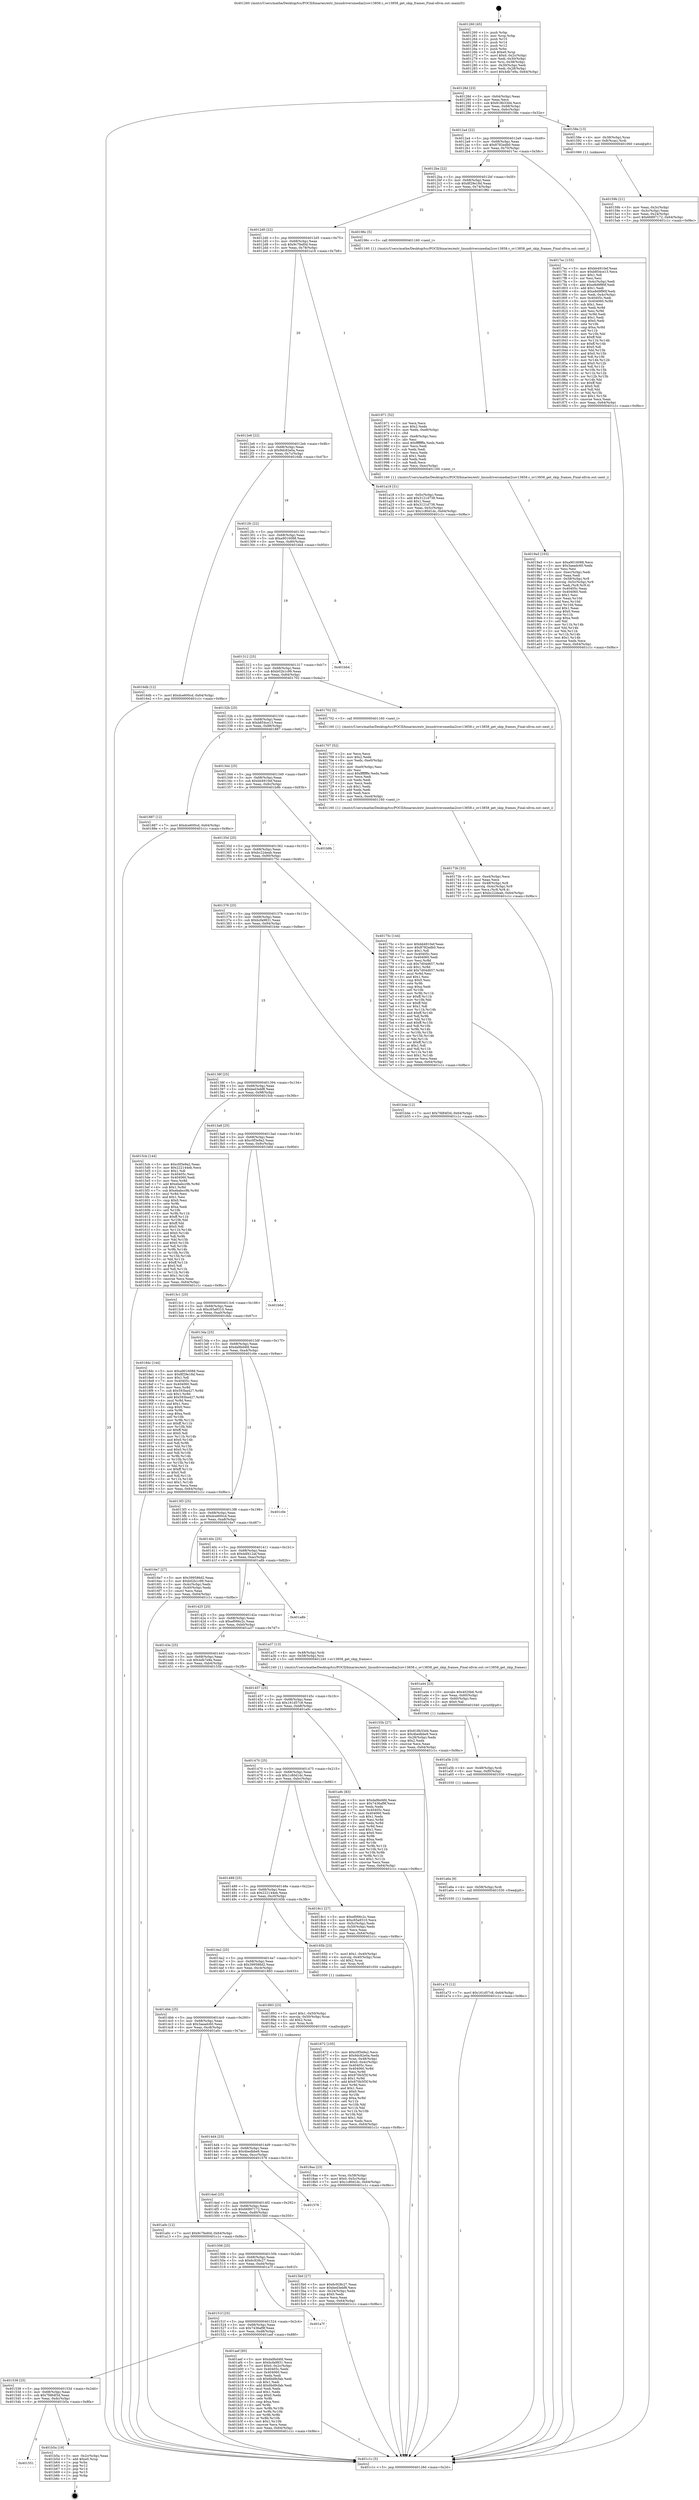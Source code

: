 digraph "0x401260" {
  label = "0x401260 (/mnt/c/Users/mathe/Desktop/tcc/POCII/binaries/extr_linuxdriversmediai2cov13858.c_ov13858_get_skip_frames_Final-ollvm.out::main(0))"
  labelloc = "t"
  node[shape=record]

  Entry [label="",width=0.3,height=0.3,shape=circle,fillcolor=black,style=filled]
  "0x40128d" [label="{
     0x40128d [23]\l
     | [instrs]\l
     &nbsp;&nbsp;0x40128d \<+3\>: mov -0x64(%rbp),%eax\l
     &nbsp;&nbsp;0x401290 \<+2\>: mov %eax,%ecx\l
     &nbsp;&nbsp;0x401292 \<+6\>: sub $0x818b33d4,%ecx\l
     &nbsp;&nbsp;0x401298 \<+3\>: mov %eax,-0x68(%rbp)\l
     &nbsp;&nbsp;0x40129b \<+3\>: mov %ecx,-0x6c(%rbp)\l
     &nbsp;&nbsp;0x40129e \<+6\>: je 000000000040158e \<main+0x32e\>\l
  }"]
  "0x40158e" [label="{
     0x40158e [13]\l
     | [instrs]\l
     &nbsp;&nbsp;0x40158e \<+4\>: mov -0x38(%rbp),%rax\l
     &nbsp;&nbsp;0x401592 \<+4\>: mov 0x8(%rax),%rdi\l
     &nbsp;&nbsp;0x401596 \<+5\>: call 0000000000401060 \<atoi@plt\>\l
     | [calls]\l
     &nbsp;&nbsp;0x401060 \{1\} (unknown)\l
  }"]
  "0x4012a4" [label="{
     0x4012a4 [22]\l
     | [instrs]\l
     &nbsp;&nbsp;0x4012a4 \<+5\>: jmp 00000000004012a9 \<main+0x49\>\l
     &nbsp;&nbsp;0x4012a9 \<+3\>: mov -0x68(%rbp),%eax\l
     &nbsp;&nbsp;0x4012ac \<+5\>: sub $0x8782edb0,%eax\l
     &nbsp;&nbsp;0x4012b1 \<+3\>: mov %eax,-0x70(%rbp)\l
     &nbsp;&nbsp;0x4012b4 \<+6\>: je 00000000004017ec \<main+0x58c\>\l
  }"]
  Exit [label="",width=0.3,height=0.3,shape=circle,fillcolor=black,style=filled,peripheries=2]
  "0x4017ec" [label="{
     0x4017ec [155]\l
     | [instrs]\l
     &nbsp;&nbsp;0x4017ec \<+5\>: mov $0xbb4910ef,%eax\l
     &nbsp;&nbsp;0x4017f1 \<+5\>: mov $0xb854ce13,%ecx\l
     &nbsp;&nbsp;0x4017f6 \<+2\>: mov $0x1,%dl\l
     &nbsp;&nbsp;0x4017f8 \<+2\>: xor %esi,%esi\l
     &nbsp;&nbsp;0x4017fa \<+3\>: mov -0x4c(%rbp),%edi\l
     &nbsp;&nbsp;0x4017fd \<+6\>: add $0xe8d9f90f,%edi\l
     &nbsp;&nbsp;0x401803 \<+3\>: add $0x1,%edi\l
     &nbsp;&nbsp;0x401806 \<+6\>: sub $0xe8d9f90f,%edi\l
     &nbsp;&nbsp;0x40180c \<+3\>: mov %edi,-0x4c(%rbp)\l
     &nbsp;&nbsp;0x40180f \<+7\>: mov 0x40405c,%edi\l
     &nbsp;&nbsp;0x401816 \<+8\>: mov 0x404060,%r8d\l
     &nbsp;&nbsp;0x40181e \<+3\>: sub $0x1,%esi\l
     &nbsp;&nbsp;0x401821 \<+3\>: mov %edi,%r9d\l
     &nbsp;&nbsp;0x401824 \<+3\>: add %esi,%r9d\l
     &nbsp;&nbsp;0x401827 \<+4\>: imul %r9d,%edi\l
     &nbsp;&nbsp;0x40182b \<+3\>: and $0x1,%edi\l
     &nbsp;&nbsp;0x40182e \<+3\>: cmp $0x0,%edi\l
     &nbsp;&nbsp;0x401831 \<+4\>: sete %r10b\l
     &nbsp;&nbsp;0x401835 \<+4\>: cmp $0xa,%r8d\l
     &nbsp;&nbsp;0x401839 \<+4\>: setl %r11b\l
     &nbsp;&nbsp;0x40183d \<+3\>: mov %r10b,%bl\l
     &nbsp;&nbsp;0x401840 \<+3\>: xor $0xff,%bl\l
     &nbsp;&nbsp;0x401843 \<+3\>: mov %r11b,%r14b\l
     &nbsp;&nbsp;0x401846 \<+4\>: xor $0xff,%r14b\l
     &nbsp;&nbsp;0x40184a \<+3\>: xor $0x0,%dl\l
     &nbsp;&nbsp;0x40184d \<+3\>: mov %bl,%r15b\l
     &nbsp;&nbsp;0x401850 \<+4\>: and $0x0,%r15b\l
     &nbsp;&nbsp;0x401854 \<+3\>: and %dl,%r10b\l
     &nbsp;&nbsp;0x401857 \<+3\>: mov %r14b,%r12b\l
     &nbsp;&nbsp;0x40185a \<+4\>: and $0x0,%r12b\l
     &nbsp;&nbsp;0x40185e \<+3\>: and %dl,%r11b\l
     &nbsp;&nbsp;0x401861 \<+3\>: or %r10b,%r15b\l
     &nbsp;&nbsp;0x401864 \<+3\>: or %r11b,%r12b\l
     &nbsp;&nbsp;0x401867 \<+3\>: xor %r12b,%r15b\l
     &nbsp;&nbsp;0x40186a \<+3\>: or %r14b,%bl\l
     &nbsp;&nbsp;0x40186d \<+3\>: xor $0xff,%bl\l
     &nbsp;&nbsp;0x401870 \<+3\>: or $0x0,%dl\l
     &nbsp;&nbsp;0x401873 \<+2\>: and %dl,%bl\l
     &nbsp;&nbsp;0x401875 \<+3\>: or %bl,%r15b\l
     &nbsp;&nbsp;0x401878 \<+4\>: test $0x1,%r15b\l
     &nbsp;&nbsp;0x40187c \<+3\>: cmovne %ecx,%eax\l
     &nbsp;&nbsp;0x40187f \<+3\>: mov %eax,-0x64(%rbp)\l
     &nbsp;&nbsp;0x401882 \<+5\>: jmp 0000000000401c1c \<main+0x9bc\>\l
  }"]
  "0x4012ba" [label="{
     0x4012ba [22]\l
     | [instrs]\l
     &nbsp;&nbsp;0x4012ba \<+5\>: jmp 00000000004012bf \<main+0x5f\>\l
     &nbsp;&nbsp;0x4012bf \<+3\>: mov -0x68(%rbp),%eax\l
     &nbsp;&nbsp;0x4012c2 \<+5\>: sub $0x8f29e18d,%eax\l
     &nbsp;&nbsp;0x4012c7 \<+3\>: mov %eax,-0x74(%rbp)\l
     &nbsp;&nbsp;0x4012ca \<+6\>: je 000000000040196c \<main+0x70c\>\l
  }"]
  "0x401551" [label="{
     0x401551\l
  }", style=dashed]
  "0x40196c" [label="{
     0x40196c [5]\l
     | [instrs]\l
     &nbsp;&nbsp;0x40196c \<+5\>: call 0000000000401160 \<next_i\>\l
     | [calls]\l
     &nbsp;&nbsp;0x401160 \{1\} (/mnt/c/Users/mathe/Desktop/tcc/POCII/binaries/extr_linuxdriversmediai2cov13858.c_ov13858_get_skip_frames_Final-ollvm.out::next_i)\l
  }"]
  "0x4012d0" [label="{
     0x4012d0 [22]\l
     | [instrs]\l
     &nbsp;&nbsp;0x4012d0 \<+5\>: jmp 00000000004012d5 \<main+0x75\>\l
     &nbsp;&nbsp;0x4012d5 \<+3\>: mov -0x68(%rbp),%eax\l
     &nbsp;&nbsp;0x4012d8 \<+5\>: sub $0x9c7fed0d,%eax\l
     &nbsp;&nbsp;0x4012dd \<+3\>: mov %eax,-0x78(%rbp)\l
     &nbsp;&nbsp;0x4012e0 \<+6\>: je 0000000000401a18 \<main+0x7b8\>\l
  }"]
  "0x401b5a" [label="{
     0x401b5a [19]\l
     | [instrs]\l
     &nbsp;&nbsp;0x401b5a \<+3\>: mov -0x2c(%rbp),%eax\l
     &nbsp;&nbsp;0x401b5d \<+7\>: add $0xe0,%rsp\l
     &nbsp;&nbsp;0x401b64 \<+1\>: pop %rbx\l
     &nbsp;&nbsp;0x401b65 \<+2\>: pop %r12\l
     &nbsp;&nbsp;0x401b67 \<+2\>: pop %r14\l
     &nbsp;&nbsp;0x401b69 \<+2\>: pop %r15\l
     &nbsp;&nbsp;0x401b6b \<+1\>: pop %rbp\l
     &nbsp;&nbsp;0x401b6c \<+1\>: ret\l
  }"]
  "0x401a18" [label="{
     0x401a18 [31]\l
     | [instrs]\l
     &nbsp;&nbsp;0x401a18 \<+3\>: mov -0x5c(%rbp),%eax\l
     &nbsp;&nbsp;0x401a1b \<+5\>: add $0x3121d738,%eax\l
     &nbsp;&nbsp;0x401a20 \<+3\>: add $0x1,%eax\l
     &nbsp;&nbsp;0x401a23 \<+5\>: sub $0x3121d738,%eax\l
     &nbsp;&nbsp;0x401a28 \<+3\>: mov %eax,-0x5c(%rbp)\l
     &nbsp;&nbsp;0x401a2b \<+7\>: movl $0x1c80d1dc,-0x64(%rbp)\l
     &nbsp;&nbsp;0x401a32 \<+5\>: jmp 0000000000401c1c \<main+0x9bc\>\l
  }"]
  "0x4012e6" [label="{
     0x4012e6 [22]\l
     | [instrs]\l
     &nbsp;&nbsp;0x4012e6 \<+5\>: jmp 00000000004012eb \<main+0x8b\>\l
     &nbsp;&nbsp;0x4012eb \<+3\>: mov -0x68(%rbp),%eax\l
     &nbsp;&nbsp;0x4012ee \<+5\>: sub $0x9dc82e0a,%eax\l
     &nbsp;&nbsp;0x4012f3 \<+3\>: mov %eax,-0x7c(%rbp)\l
     &nbsp;&nbsp;0x4012f6 \<+6\>: je 00000000004016db \<main+0x47b\>\l
  }"]
  "0x401538" [label="{
     0x401538 [25]\l
     | [instrs]\l
     &nbsp;&nbsp;0x401538 \<+5\>: jmp 000000000040153d \<main+0x2dd\>\l
     &nbsp;&nbsp;0x40153d \<+3\>: mov -0x68(%rbp),%eax\l
     &nbsp;&nbsp;0x401540 \<+5\>: sub $0x7fd84f3d,%eax\l
     &nbsp;&nbsp;0x401545 \<+6\>: mov %eax,-0xdc(%rbp)\l
     &nbsp;&nbsp;0x40154b \<+6\>: je 0000000000401b5a \<main+0x8fa\>\l
  }"]
  "0x4016db" [label="{
     0x4016db [12]\l
     | [instrs]\l
     &nbsp;&nbsp;0x4016db \<+7\>: movl $0xdce600cd,-0x64(%rbp)\l
     &nbsp;&nbsp;0x4016e2 \<+5\>: jmp 0000000000401c1c \<main+0x9bc\>\l
  }"]
  "0x4012fc" [label="{
     0x4012fc [22]\l
     | [instrs]\l
     &nbsp;&nbsp;0x4012fc \<+5\>: jmp 0000000000401301 \<main+0xa1\>\l
     &nbsp;&nbsp;0x401301 \<+3\>: mov -0x68(%rbp),%eax\l
     &nbsp;&nbsp;0x401304 \<+5\>: sub $0xa9016088,%eax\l
     &nbsp;&nbsp;0x401309 \<+3\>: mov %eax,-0x80(%rbp)\l
     &nbsp;&nbsp;0x40130c \<+6\>: je 0000000000401bb4 \<main+0x954\>\l
  }"]
  "0x401aef" [label="{
     0x401aef [95]\l
     | [instrs]\l
     &nbsp;&nbsp;0x401aef \<+5\>: mov $0xda9bd4fd,%eax\l
     &nbsp;&nbsp;0x401af4 \<+5\>: mov $0xbcfa9831,%ecx\l
     &nbsp;&nbsp;0x401af9 \<+7\>: movl $0x0,-0x2c(%rbp)\l
     &nbsp;&nbsp;0x401b00 \<+7\>: mov 0x40405c,%edx\l
     &nbsp;&nbsp;0x401b07 \<+7\>: mov 0x404060,%esi\l
     &nbsp;&nbsp;0x401b0e \<+2\>: mov %edx,%edi\l
     &nbsp;&nbsp;0x401b10 \<+6\>: sub $0x6bd9cfab,%edi\l
     &nbsp;&nbsp;0x401b16 \<+3\>: sub $0x1,%edi\l
     &nbsp;&nbsp;0x401b19 \<+6\>: add $0x6bd9cfab,%edi\l
     &nbsp;&nbsp;0x401b1f \<+3\>: imul %edi,%edx\l
     &nbsp;&nbsp;0x401b22 \<+3\>: and $0x1,%edx\l
     &nbsp;&nbsp;0x401b25 \<+3\>: cmp $0x0,%edx\l
     &nbsp;&nbsp;0x401b28 \<+4\>: sete %r8b\l
     &nbsp;&nbsp;0x401b2c \<+3\>: cmp $0xa,%esi\l
     &nbsp;&nbsp;0x401b2f \<+4\>: setl %r9b\l
     &nbsp;&nbsp;0x401b33 \<+3\>: mov %r8b,%r10b\l
     &nbsp;&nbsp;0x401b36 \<+3\>: and %r9b,%r10b\l
     &nbsp;&nbsp;0x401b39 \<+3\>: xor %r9b,%r8b\l
     &nbsp;&nbsp;0x401b3c \<+3\>: or %r8b,%r10b\l
     &nbsp;&nbsp;0x401b3f \<+4\>: test $0x1,%r10b\l
     &nbsp;&nbsp;0x401b43 \<+3\>: cmovne %ecx,%eax\l
     &nbsp;&nbsp;0x401b46 \<+3\>: mov %eax,-0x64(%rbp)\l
     &nbsp;&nbsp;0x401b49 \<+5\>: jmp 0000000000401c1c \<main+0x9bc\>\l
  }"]
  "0x401bb4" [label="{
     0x401bb4\l
  }", style=dashed]
  "0x401312" [label="{
     0x401312 [25]\l
     | [instrs]\l
     &nbsp;&nbsp;0x401312 \<+5\>: jmp 0000000000401317 \<main+0xb7\>\l
     &nbsp;&nbsp;0x401317 \<+3\>: mov -0x68(%rbp),%eax\l
     &nbsp;&nbsp;0x40131a \<+5\>: sub $0xb02b1c99,%eax\l
     &nbsp;&nbsp;0x40131f \<+6\>: mov %eax,-0x84(%rbp)\l
     &nbsp;&nbsp;0x401325 \<+6\>: je 0000000000401702 \<main+0x4a2\>\l
  }"]
  "0x40151f" [label="{
     0x40151f [25]\l
     | [instrs]\l
     &nbsp;&nbsp;0x40151f \<+5\>: jmp 0000000000401524 \<main+0x2c4\>\l
     &nbsp;&nbsp;0x401524 \<+3\>: mov -0x68(%rbp),%eax\l
     &nbsp;&nbsp;0x401527 \<+5\>: sub $0x7436af9f,%eax\l
     &nbsp;&nbsp;0x40152c \<+6\>: mov %eax,-0xd8(%rbp)\l
     &nbsp;&nbsp;0x401532 \<+6\>: je 0000000000401aef \<main+0x88f\>\l
  }"]
  "0x401702" [label="{
     0x401702 [5]\l
     | [instrs]\l
     &nbsp;&nbsp;0x401702 \<+5\>: call 0000000000401160 \<next_i\>\l
     | [calls]\l
     &nbsp;&nbsp;0x401160 \{1\} (/mnt/c/Users/mathe/Desktop/tcc/POCII/binaries/extr_linuxdriversmediai2cov13858.c_ov13858_get_skip_frames_Final-ollvm.out::next_i)\l
  }"]
  "0x40132b" [label="{
     0x40132b [25]\l
     | [instrs]\l
     &nbsp;&nbsp;0x40132b \<+5\>: jmp 0000000000401330 \<main+0xd0\>\l
     &nbsp;&nbsp;0x401330 \<+3\>: mov -0x68(%rbp),%eax\l
     &nbsp;&nbsp;0x401333 \<+5\>: sub $0xb854ce13,%eax\l
     &nbsp;&nbsp;0x401338 \<+6\>: mov %eax,-0x88(%rbp)\l
     &nbsp;&nbsp;0x40133e \<+6\>: je 0000000000401887 \<main+0x627\>\l
  }"]
  "0x401a7f" [label="{
     0x401a7f\l
  }", style=dashed]
  "0x401887" [label="{
     0x401887 [12]\l
     | [instrs]\l
     &nbsp;&nbsp;0x401887 \<+7\>: movl $0xdce600cd,-0x64(%rbp)\l
     &nbsp;&nbsp;0x40188e \<+5\>: jmp 0000000000401c1c \<main+0x9bc\>\l
  }"]
  "0x401344" [label="{
     0x401344 [25]\l
     | [instrs]\l
     &nbsp;&nbsp;0x401344 \<+5\>: jmp 0000000000401349 \<main+0xe9\>\l
     &nbsp;&nbsp;0x401349 \<+3\>: mov -0x68(%rbp),%eax\l
     &nbsp;&nbsp;0x40134c \<+5\>: sub $0xbb4910ef,%eax\l
     &nbsp;&nbsp;0x401351 \<+6\>: mov %eax,-0x8c(%rbp)\l
     &nbsp;&nbsp;0x401357 \<+6\>: je 0000000000401b9b \<main+0x93b\>\l
  }"]
  "0x401a73" [label="{
     0x401a73 [12]\l
     | [instrs]\l
     &nbsp;&nbsp;0x401a73 \<+7\>: movl $0x161d57c8,-0x64(%rbp)\l
     &nbsp;&nbsp;0x401a7a \<+5\>: jmp 0000000000401c1c \<main+0x9bc\>\l
  }"]
  "0x401b9b" [label="{
     0x401b9b\l
  }", style=dashed]
  "0x40135d" [label="{
     0x40135d [25]\l
     | [instrs]\l
     &nbsp;&nbsp;0x40135d \<+5\>: jmp 0000000000401362 \<main+0x102\>\l
     &nbsp;&nbsp;0x401362 \<+3\>: mov -0x68(%rbp),%eax\l
     &nbsp;&nbsp;0x401365 \<+5\>: sub $0xbc22deab,%eax\l
     &nbsp;&nbsp;0x40136a \<+6\>: mov %eax,-0x90(%rbp)\l
     &nbsp;&nbsp;0x401370 \<+6\>: je 000000000040175c \<main+0x4fc\>\l
  }"]
  "0x401a6a" [label="{
     0x401a6a [9]\l
     | [instrs]\l
     &nbsp;&nbsp;0x401a6a \<+4\>: mov -0x58(%rbp),%rdi\l
     &nbsp;&nbsp;0x401a6e \<+5\>: call 0000000000401030 \<free@plt\>\l
     | [calls]\l
     &nbsp;&nbsp;0x401030 \{1\} (unknown)\l
  }"]
  "0x40175c" [label="{
     0x40175c [144]\l
     | [instrs]\l
     &nbsp;&nbsp;0x40175c \<+5\>: mov $0xbb4910ef,%eax\l
     &nbsp;&nbsp;0x401761 \<+5\>: mov $0x8782edb0,%ecx\l
     &nbsp;&nbsp;0x401766 \<+2\>: mov $0x1,%dl\l
     &nbsp;&nbsp;0x401768 \<+7\>: mov 0x40405c,%esi\l
     &nbsp;&nbsp;0x40176f \<+7\>: mov 0x404060,%edi\l
     &nbsp;&nbsp;0x401776 \<+3\>: mov %esi,%r8d\l
     &nbsp;&nbsp;0x401779 \<+7\>: sub $0x7d04d657,%r8d\l
     &nbsp;&nbsp;0x401780 \<+4\>: sub $0x1,%r8d\l
     &nbsp;&nbsp;0x401784 \<+7\>: add $0x7d04d657,%r8d\l
     &nbsp;&nbsp;0x40178b \<+4\>: imul %r8d,%esi\l
     &nbsp;&nbsp;0x40178f \<+3\>: and $0x1,%esi\l
     &nbsp;&nbsp;0x401792 \<+3\>: cmp $0x0,%esi\l
     &nbsp;&nbsp;0x401795 \<+4\>: sete %r9b\l
     &nbsp;&nbsp;0x401799 \<+3\>: cmp $0xa,%edi\l
     &nbsp;&nbsp;0x40179c \<+4\>: setl %r10b\l
     &nbsp;&nbsp;0x4017a0 \<+3\>: mov %r9b,%r11b\l
     &nbsp;&nbsp;0x4017a3 \<+4\>: xor $0xff,%r11b\l
     &nbsp;&nbsp;0x4017a7 \<+3\>: mov %r10b,%bl\l
     &nbsp;&nbsp;0x4017aa \<+3\>: xor $0xff,%bl\l
     &nbsp;&nbsp;0x4017ad \<+3\>: xor $0x1,%dl\l
     &nbsp;&nbsp;0x4017b0 \<+3\>: mov %r11b,%r14b\l
     &nbsp;&nbsp;0x4017b3 \<+4\>: and $0xff,%r14b\l
     &nbsp;&nbsp;0x4017b7 \<+3\>: and %dl,%r9b\l
     &nbsp;&nbsp;0x4017ba \<+3\>: mov %bl,%r15b\l
     &nbsp;&nbsp;0x4017bd \<+4\>: and $0xff,%r15b\l
     &nbsp;&nbsp;0x4017c1 \<+3\>: and %dl,%r10b\l
     &nbsp;&nbsp;0x4017c4 \<+3\>: or %r9b,%r14b\l
     &nbsp;&nbsp;0x4017c7 \<+3\>: or %r10b,%r15b\l
     &nbsp;&nbsp;0x4017ca \<+3\>: xor %r15b,%r14b\l
     &nbsp;&nbsp;0x4017cd \<+3\>: or %bl,%r11b\l
     &nbsp;&nbsp;0x4017d0 \<+4\>: xor $0xff,%r11b\l
     &nbsp;&nbsp;0x4017d4 \<+3\>: or $0x1,%dl\l
     &nbsp;&nbsp;0x4017d7 \<+3\>: and %dl,%r11b\l
     &nbsp;&nbsp;0x4017da \<+3\>: or %r11b,%r14b\l
     &nbsp;&nbsp;0x4017dd \<+4\>: test $0x1,%r14b\l
     &nbsp;&nbsp;0x4017e1 \<+3\>: cmovne %ecx,%eax\l
     &nbsp;&nbsp;0x4017e4 \<+3\>: mov %eax,-0x64(%rbp)\l
     &nbsp;&nbsp;0x4017e7 \<+5\>: jmp 0000000000401c1c \<main+0x9bc\>\l
  }"]
  "0x401376" [label="{
     0x401376 [25]\l
     | [instrs]\l
     &nbsp;&nbsp;0x401376 \<+5\>: jmp 000000000040137b \<main+0x11b\>\l
     &nbsp;&nbsp;0x40137b \<+3\>: mov -0x68(%rbp),%eax\l
     &nbsp;&nbsp;0x40137e \<+5\>: sub $0xbcfa9831,%eax\l
     &nbsp;&nbsp;0x401383 \<+6\>: mov %eax,-0x94(%rbp)\l
     &nbsp;&nbsp;0x401389 \<+6\>: je 0000000000401b4e \<main+0x8ee\>\l
  }"]
  "0x401a5b" [label="{
     0x401a5b [15]\l
     | [instrs]\l
     &nbsp;&nbsp;0x401a5b \<+4\>: mov -0x48(%rbp),%rdi\l
     &nbsp;&nbsp;0x401a5f \<+6\>: mov %eax,-0xf0(%rbp)\l
     &nbsp;&nbsp;0x401a65 \<+5\>: call 0000000000401030 \<free@plt\>\l
     | [calls]\l
     &nbsp;&nbsp;0x401030 \{1\} (unknown)\l
  }"]
  "0x401b4e" [label="{
     0x401b4e [12]\l
     | [instrs]\l
     &nbsp;&nbsp;0x401b4e \<+7\>: movl $0x7fd84f3d,-0x64(%rbp)\l
     &nbsp;&nbsp;0x401b55 \<+5\>: jmp 0000000000401c1c \<main+0x9bc\>\l
  }"]
  "0x40138f" [label="{
     0x40138f [25]\l
     | [instrs]\l
     &nbsp;&nbsp;0x40138f \<+5\>: jmp 0000000000401394 \<main+0x134\>\l
     &nbsp;&nbsp;0x401394 \<+3\>: mov -0x68(%rbp),%eax\l
     &nbsp;&nbsp;0x401397 \<+5\>: sub $0xbed3ebf8,%eax\l
     &nbsp;&nbsp;0x40139c \<+6\>: mov %eax,-0x98(%rbp)\l
     &nbsp;&nbsp;0x4013a2 \<+6\>: je 00000000004015cb \<main+0x36b\>\l
  }"]
  "0x401a44" [label="{
     0x401a44 [23]\l
     | [instrs]\l
     &nbsp;&nbsp;0x401a44 \<+10\>: movabs $0x4020b6,%rdi\l
     &nbsp;&nbsp;0x401a4e \<+3\>: mov %eax,-0x60(%rbp)\l
     &nbsp;&nbsp;0x401a51 \<+3\>: mov -0x60(%rbp),%esi\l
     &nbsp;&nbsp;0x401a54 \<+2\>: mov $0x0,%al\l
     &nbsp;&nbsp;0x401a56 \<+5\>: call 0000000000401040 \<printf@plt\>\l
     | [calls]\l
     &nbsp;&nbsp;0x401040 \{1\} (unknown)\l
  }"]
  "0x4015cb" [label="{
     0x4015cb [144]\l
     | [instrs]\l
     &nbsp;&nbsp;0x4015cb \<+5\>: mov $0xc0f3e9a2,%eax\l
     &nbsp;&nbsp;0x4015d0 \<+5\>: mov $0x222144eb,%ecx\l
     &nbsp;&nbsp;0x4015d5 \<+2\>: mov $0x1,%dl\l
     &nbsp;&nbsp;0x4015d7 \<+7\>: mov 0x40405c,%esi\l
     &nbsp;&nbsp;0x4015de \<+7\>: mov 0x404060,%edi\l
     &nbsp;&nbsp;0x4015e5 \<+3\>: mov %esi,%r8d\l
     &nbsp;&nbsp;0x4015e8 \<+7\>: add $0xebabcc9b,%r8d\l
     &nbsp;&nbsp;0x4015ef \<+4\>: sub $0x1,%r8d\l
     &nbsp;&nbsp;0x4015f3 \<+7\>: sub $0xebabcc9b,%r8d\l
     &nbsp;&nbsp;0x4015fa \<+4\>: imul %r8d,%esi\l
     &nbsp;&nbsp;0x4015fe \<+3\>: and $0x1,%esi\l
     &nbsp;&nbsp;0x401601 \<+3\>: cmp $0x0,%esi\l
     &nbsp;&nbsp;0x401604 \<+4\>: sete %r9b\l
     &nbsp;&nbsp;0x401608 \<+3\>: cmp $0xa,%edi\l
     &nbsp;&nbsp;0x40160b \<+4\>: setl %r10b\l
     &nbsp;&nbsp;0x40160f \<+3\>: mov %r9b,%r11b\l
     &nbsp;&nbsp;0x401612 \<+4\>: xor $0xff,%r11b\l
     &nbsp;&nbsp;0x401616 \<+3\>: mov %r10b,%bl\l
     &nbsp;&nbsp;0x401619 \<+3\>: xor $0xff,%bl\l
     &nbsp;&nbsp;0x40161c \<+3\>: xor $0x0,%dl\l
     &nbsp;&nbsp;0x40161f \<+3\>: mov %r11b,%r14b\l
     &nbsp;&nbsp;0x401622 \<+4\>: and $0x0,%r14b\l
     &nbsp;&nbsp;0x401626 \<+3\>: and %dl,%r9b\l
     &nbsp;&nbsp;0x401629 \<+3\>: mov %bl,%r15b\l
     &nbsp;&nbsp;0x40162c \<+4\>: and $0x0,%r15b\l
     &nbsp;&nbsp;0x401630 \<+3\>: and %dl,%r10b\l
     &nbsp;&nbsp;0x401633 \<+3\>: or %r9b,%r14b\l
     &nbsp;&nbsp;0x401636 \<+3\>: or %r10b,%r15b\l
     &nbsp;&nbsp;0x401639 \<+3\>: xor %r15b,%r14b\l
     &nbsp;&nbsp;0x40163c \<+3\>: or %bl,%r11b\l
     &nbsp;&nbsp;0x40163f \<+4\>: xor $0xff,%r11b\l
     &nbsp;&nbsp;0x401643 \<+3\>: or $0x0,%dl\l
     &nbsp;&nbsp;0x401646 \<+3\>: and %dl,%r11b\l
     &nbsp;&nbsp;0x401649 \<+3\>: or %r11b,%r14b\l
     &nbsp;&nbsp;0x40164c \<+4\>: test $0x1,%r14b\l
     &nbsp;&nbsp;0x401650 \<+3\>: cmovne %ecx,%eax\l
     &nbsp;&nbsp;0x401653 \<+3\>: mov %eax,-0x64(%rbp)\l
     &nbsp;&nbsp;0x401656 \<+5\>: jmp 0000000000401c1c \<main+0x9bc\>\l
  }"]
  "0x4013a8" [label="{
     0x4013a8 [25]\l
     | [instrs]\l
     &nbsp;&nbsp;0x4013a8 \<+5\>: jmp 00000000004013ad \<main+0x14d\>\l
     &nbsp;&nbsp;0x4013ad \<+3\>: mov -0x68(%rbp),%eax\l
     &nbsp;&nbsp;0x4013b0 \<+5\>: sub $0xc0f3e9a2,%eax\l
     &nbsp;&nbsp;0x4013b5 \<+6\>: mov %eax,-0x9c(%rbp)\l
     &nbsp;&nbsp;0x4013bb \<+6\>: je 0000000000401b6d \<main+0x90d\>\l
  }"]
  "0x4019a5" [label="{
     0x4019a5 [103]\l
     | [instrs]\l
     &nbsp;&nbsp;0x4019a5 \<+5\>: mov $0xa9016088,%ecx\l
     &nbsp;&nbsp;0x4019aa \<+5\>: mov $0x3aeadc60,%edx\l
     &nbsp;&nbsp;0x4019af \<+2\>: xor %esi,%esi\l
     &nbsp;&nbsp;0x4019b1 \<+6\>: mov -0xec(%rbp),%edi\l
     &nbsp;&nbsp;0x4019b7 \<+3\>: imul %eax,%edi\l
     &nbsp;&nbsp;0x4019ba \<+4\>: mov -0x58(%rbp),%r8\l
     &nbsp;&nbsp;0x4019be \<+4\>: movslq -0x5c(%rbp),%r9\l
     &nbsp;&nbsp;0x4019c2 \<+4\>: mov %edi,(%r8,%r9,4)\l
     &nbsp;&nbsp;0x4019c6 \<+7\>: mov 0x40405c,%eax\l
     &nbsp;&nbsp;0x4019cd \<+7\>: mov 0x404060,%edi\l
     &nbsp;&nbsp;0x4019d4 \<+3\>: sub $0x1,%esi\l
     &nbsp;&nbsp;0x4019d7 \<+3\>: mov %eax,%r10d\l
     &nbsp;&nbsp;0x4019da \<+3\>: add %esi,%r10d\l
     &nbsp;&nbsp;0x4019dd \<+4\>: imul %r10d,%eax\l
     &nbsp;&nbsp;0x4019e1 \<+3\>: and $0x1,%eax\l
     &nbsp;&nbsp;0x4019e4 \<+3\>: cmp $0x0,%eax\l
     &nbsp;&nbsp;0x4019e7 \<+4\>: sete %r11b\l
     &nbsp;&nbsp;0x4019eb \<+3\>: cmp $0xa,%edi\l
     &nbsp;&nbsp;0x4019ee \<+3\>: setl %bl\l
     &nbsp;&nbsp;0x4019f1 \<+3\>: mov %r11b,%r14b\l
     &nbsp;&nbsp;0x4019f4 \<+3\>: and %bl,%r14b\l
     &nbsp;&nbsp;0x4019f7 \<+3\>: xor %bl,%r11b\l
     &nbsp;&nbsp;0x4019fa \<+3\>: or %r11b,%r14b\l
     &nbsp;&nbsp;0x4019fd \<+4\>: test $0x1,%r14b\l
     &nbsp;&nbsp;0x401a01 \<+3\>: cmovne %edx,%ecx\l
     &nbsp;&nbsp;0x401a04 \<+3\>: mov %ecx,-0x64(%rbp)\l
     &nbsp;&nbsp;0x401a07 \<+5\>: jmp 0000000000401c1c \<main+0x9bc\>\l
  }"]
  "0x401b6d" [label="{
     0x401b6d\l
  }", style=dashed]
  "0x4013c1" [label="{
     0x4013c1 [25]\l
     | [instrs]\l
     &nbsp;&nbsp;0x4013c1 \<+5\>: jmp 00000000004013c6 \<main+0x166\>\l
     &nbsp;&nbsp;0x4013c6 \<+3\>: mov -0x68(%rbp),%eax\l
     &nbsp;&nbsp;0x4013c9 \<+5\>: sub $0xc65a9310,%eax\l
     &nbsp;&nbsp;0x4013ce \<+6\>: mov %eax,-0xa0(%rbp)\l
     &nbsp;&nbsp;0x4013d4 \<+6\>: je 00000000004018dc \<main+0x67c\>\l
  }"]
  "0x401971" [label="{
     0x401971 [52]\l
     | [instrs]\l
     &nbsp;&nbsp;0x401971 \<+2\>: xor %ecx,%ecx\l
     &nbsp;&nbsp;0x401973 \<+5\>: mov $0x2,%edx\l
     &nbsp;&nbsp;0x401978 \<+6\>: mov %edx,-0xe8(%rbp)\l
     &nbsp;&nbsp;0x40197e \<+1\>: cltd\l
     &nbsp;&nbsp;0x40197f \<+6\>: mov -0xe8(%rbp),%esi\l
     &nbsp;&nbsp;0x401985 \<+2\>: idiv %esi\l
     &nbsp;&nbsp;0x401987 \<+6\>: imul $0xfffffffe,%edx,%edx\l
     &nbsp;&nbsp;0x40198d \<+2\>: mov %ecx,%edi\l
     &nbsp;&nbsp;0x40198f \<+2\>: sub %edx,%edi\l
     &nbsp;&nbsp;0x401991 \<+2\>: mov %ecx,%edx\l
     &nbsp;&nbsp;0x401993 \<+3\>: sub $0x1,%edx\l
     &nbsp;&nbsp;0x401996 \<+2\>: add %edx,%edi\l
     &nbsp;&nbsp;0x401998 \<+2\>: sub %edi,%ecx\l
     &nbsp;&nbsp;0x40199a \<+6\>: mov %ecx,-0xec(%rbp)\l
     &nbsp;&nbsp;0x4019a0 \<+5\>: call 0000000000401160 \<next_i\>\l
     | [calls]\l
     &nbsp;&nbsp;0x401160 \{1\} (/mnt/c/Users/mathe/Desktop/tcc/POCII/binaries/extr_linuxdriversmediai2cov13858.c_ov13858_get_skip_frames_Final-ollvm.out::next_i)\l
  }"]
  "0x4018dc" [label="{
     0x4018dc [144]\l
     | [instrs]\l
     &nbsp;&nbsp;0x4018dc \<+5\>: mov $0xa9016088,%eax\l
     &nbsp;&nbsp;0x4018e1 \<+5\>: mov $0x8f29e18d,%ecx\l
     &nbsp;&nbsp;0x4018e6 \<+2\>: mov $0x1,%dl\l
     &nbsp;&nbsp;0x4018e8 \<+7\>: mov 0x40405c,%esi\l
     &nbsp;&nbsp;0x4018ef \<+7\>: mov 0x404060,%edi\l
     &nbsp;&nbsp;0x4018f6 \<+3\>: mov %esi,%r8d\l
     &nbsp;&nbsp;0x4018f9 \<+7\>: sub $0x593ba427,%r8d\l
     &nbsp;&nbsp;0x401900 \<+4\>: sub $0x1,%r8d\l
     &nbsp;&nbsp;0x401904 \<+7\>: add $0x593ba427,%r8d\l
     &nbsp;&nbsp;0x40190b \<+4\>: imul %r8d,%esi\l
     &nbsp;&nbsp;0x40190f \<+3\>: and $0x1,%esi\l
     &nbsp;&nbsp;0x401912 \<+3\>: cmp $0x0,%esi\l
     &nbsp;&nbsp;0x401915 \<+4\>: sete %r9b\l
     &nbsp;&nbsp;0x401919 \<+3\>: cmp $0xa,%edi\l
     &nbsp;&nbsp;0x40191c \<+4\>: setl %r10b\l
     &nbsp;&nbsp;0x401920 \<+3\>: mov %r9b,%r11b\l
     &nbsp;&nbsp;0x401923 \<+4\>: xor $0xff,%r11b\l
     &nbsp;&nbsp;0x401927 \<+3\>: mov %r10b,%bl\l
     &nbsp;&nbsp;0x40192a \<+3\>: xor $0xff,%bl\l
     &nbsp;&nbsp;0x40192d \<+3\>: xor $0x0,%dl\l
     &nbsp;&nbsp;0x401930 \<+3\>: mov %r11b,%r14b\l
     &nbsp;&nbsp;0x401933 \<+4\>: and $0x0,%r14b\l
     &nbsp;&nbsp;0x401937 \<+3\>: and %dl,%r9b\l
     &nbsp;&nbsp;0x40193a \<+3\>: mov %bl,%r15b\l
     &nbsp;&nbsp;0x40193d \<+4\>: and $0x0,%r15b\l
     &nbsp;&nbsp;0x401941 \<+3\>: and %dl,%r10b\l
     &nbsp;&nbsp;0x401944 \<+3\>: or %r9b,%r14b\l
     &nbsp;&nbsp;0x401947 \<+3\>: or %r10b,%r15b\l
     &nbsp;&nbsp;0x40194a \<+3\>: xor %r15b,%r14b\l
     &nbsp;&nbsp;0x40194d \<+3\>: or %bl,%r11b\l
     &nbsp;&nbsp;0x401950 \<+4\>: xor $0xff,%r11b\l
     &nbsp;&nbsp;0x401954 \<+3\>: or $0x0,%dl\l
     &nbsp;&nbsp;0x401957 \<+3\>: and %dl,%r11b\l
     &nbsp;&nbsp;0x40195a \<+3\>: or %r11b,%r14b\l
     &nbsp;&nbsp;0x40195d \<+4\>: test $0x1,%r14b\l
     &nbsp;&nbsp;0x401961 \<+3\>: cmovne %ecx,%eax\l
     &nbsp;&nbsp;0x401964 \<+3\>: mov %eax,-0x64(%rbp)\l
     &nbsp;&nbsp;0x401967 \<+5\>: jmp 0000000000401c1c \<main+0x9bc\>\l
  }"]
  "0x4013da" [label="{
     0x4013da [25]\l
     | [instrs]\l
     &nbsp;&nbsp;0x4013da \<+5\>: jmp 00000000004013df \<main+0x17f\>\l
     &nbsp;&nbsp;0x4013df \<+3\>: mov -0x68(%rbp),%eax\l
     &nbsp;&nbsp;0x4013e2 \<+5\>: sub $0xda9bd4fd,%eax\l
     &nbsp;&nbsp;0x4013e7 \<+6\>: mov %eax,-0xa4(%rbp)\l
     &nbsp;&nbsp;0x4013ed \<+6\>: je 0000000000401c0e \<main+0x9ae\>\l
  }"]
  "0x4018aa" [label="{
     0x4018aa [23]\l
     | [instrs]\l
     &nbsp;&nbsp;0x4018aa \<+4\>: mov %rax,-0x58(%rbp)\l
     &nbsp;&nbsp;0x4018ae \<+7\>: movl $0x0,-0x5c(%rbp)\l
     &nbsp;&nbsp;0x4018b5 \<+7\>: movl $0x1c80d1dc,-0x64(%rbp)\l
     &nbsp;&nbsp;0x4018bc \<+5\>: jmp 0000000000401c1c \<main+0x9bc\>\l
  }"]
  "0x401c0e" [label="{
     0x401c0e\l
  }", style=dashed]
  "0x4013f3" [label="{
     0x4013f3 [25]\l
     | [instrs]\l
     &nbsp;&nbsp;0x4013f3 \<+5\>: jmp 00000000004013f8 \<main+0x198\>\l
     &nbsp;&nbsp;0x4013f8 \<+3\>: mov -0x68(%rbp),%eax\l
     &nbsp;&nbsp;0x4013fb \<+5\>: sub $0xdce600cd,%eax\l
     &nbsp;&nbsp;0x401400 \<+6\>: mov %eax,-0xa8(%rbp)\l
     &nbsp;&nbsp;0x401406 \<+6\>: je 00000000004016e7 \<main+0x487\>\l
  }"]
  "0x40173b" [label="{
     0x40173b [33]\l
     | [instrs]\l
     &nbsp;&nbsp;0x40173b \<+6\>: mov -0xe4(%rbp),%ecx\l
     &nbsp;&nbsp;0x401741 \<+3\>: imul %eax,%ecx\l
     &nbsp;&nbsp;0x401744 \<+4\>: mov -0x48(%rbp),%r8\l
     &nbsp;&nbsp;0x401748 \<+4\>: movslq -0x4c(%rbp),%r9\l
     &nbsp;&nbsp;0x40174c \<+4\>: mov %ecx,(%r8,%r9,4)\l
     &nbsp;&nbsp;0x401750 \<+7\>: movl $0xbc22deab,-0x64(%rbp)\l
     &nbsp;&nbsp;0x401757 \<+5\>: jmp 0000000000401c1c \<main+0x9bc\>\l
  }"]
  "0x4016e7" [label="{
     0x4016e7 [27]\l
     | [instrs]\l
     &nbsp;&nbsp;0x4016e7 \<+5\>: mov $0x399586d2,%eax\l
     &nbsp;&nbsp;0x4016ec \<+5\>: mov $0xb02b1c99,%ecx\l
     &nbsp;&nbsp;0x4016f1 \<+3\>: mov -0x4c(%rbp),%edx\l
     &nbsp;&nbsp;0x4016f4 \<+3\>: cmp -0x40(%rbp),%edx\l
     &nbsp;&nbsp;0x4016f7 \<+3\>: cmovl %ecx,%eax\l
     &nbsp;&nbsp;0x4016fa \<+3\>: mov %eax,-0x64(%rbp)\l
     &nbsp;&nbsp;0x4016fd \<+5\>: jmp 0000000000401c1c \<main+0x9bc\>\l
  }"]
  "0x40140c" [label="{
     0x40140c [25]\l
     | [instrs]\l
     &nbsp;&nbsp;0x40140c \<+5\>: jmp 0000000000401411 \<main+0x1b1\>\l
     &nbsp;&nbsp;0x401411 \<+3\>: mov -0x68(%rbp),%eax\l
     &nbsp;&nbsp;0x401414 \<+5\>: sub $0xddf412af,%eax\l
     &nbsp;&nbsp;0x401419 \<+6\>: mov %eax,-0xac(%rbp)\l
     &nbsp;&nbsp;0x40141f \<+6\>: je 0000000000401a8b \<main+0x82b\>\l
  }"]
  "0x401707" [label="{
     0x401707 [52]\l
     | [instrs]\l
     &nbsp;&nbsp;0x401707 \<+2\>: xor %ecx,%ecx\l
     &nbsp;&nbsp;0x401709 \<+5\>: mov $0x2,%edx\l
     &nbsp;&nbsp;0x40170e \<+6\>: mov %edx,-0xe0(%rbp)\l
     &nbsp;&nbsp;0x401714 \<+1\>: cltd\l
     &nbsp;&nbsp;0x401715 \<+6\>: mov -0xe0(%rbp),%esi\l
     &nbsp;&nbsp;0x40171b \<+2\>: idiv %esi\l
     &nbsp;&nbsp;0x40171d \<+6\>: imul $0xfffffffe,%edx,%edx\l
     &nbsp;&nbsp;0x401723 \<+2\>: mov %ecx,%edi\l
     &nbsp;&nbsp;0x401725 \<+2\>: sub %edx,%edi\l
     &nbsp;&nbsp;0x401727 \<+2\>: mov %ecx,%edx\l
     &nbsp;&nbsp;0x401729 \<+3\>: sub $0x1,%edx\l
     &nbsp;&nbsp;0x40172c \<+2\>: add %edx,%edi\l
     &nbsp;&nbsp;0x40172e \<+2\>: sub %edi,%ecx\l
     &nbsp;&nbsp;0x401730 \<+6\>: mov %ecx,-0xe4(%rbp)\l
     &nbsp;&nbsp;0x401736 \<+5\>: call 0000000000401160 \<next_i\>\l
     | [calls]\l
     &nbsp;&nbsp;0x401160 \{1\} (/mnt/c/Users/mathe/Desktop/tcc/POCII/binaries/extr_linuxdriversmediai2cov13858.c_ov13858_get_skip_frames_Final-ollvm.out::next_i)\l
  }"]
  "0x401a8b" [label="{
     0x401a8b\l
  }", style=dashed]
  "0x401425" [label="{
     0x401425 [25]\l
     | [instrs]\l
     &nbsp;&nbsp;0x401425 \<+5\>: jmp 000000000040142a \<main+0x1ca\>\l
     &nbsp;&nbsp;0x40142a \<+3\>: mov -0x68(%rbp),%eax\l
     &nbsp;&nbsp;0x40142d \<+5\>: sub $0xef066c2c,%eax\l
     &nbsp;&nbsp;0x401432 \<+6\>: mov %eax,-0xb0(%rbp)\l
     &nbsp;&nbsp;0x401438 \<+6\>: je 0000000000401a37 \<main+0x7d7\>\l
  }"]
  "0x401672" [label="{
     0x401672 [105]\l
     | [instrs]\l
     &nbsp;&nbsp;0x401672 \<+5\>: mov $0xc0f3e9a2,%ecx\l
     &nbsp;&nbsp;0x401677 \<+5\>: mov $0x9dc82e0a,%edx\l
     &nbsp;&nbsp;0x40167c \<+4\>: mov %rax,-0x48(%rbp)\l
     &nbsp;&nbsp;0x401680 \<+7\>: movl $0x0,-0x4c(%rbp)\l
     &nbsp;&nbsp;0x401687 \<+7\>: mov 0x40405c,%esi\l
     &nbsp;&nbsp;0x40168e \<+8\>: mov 0x404060,%r8d\l
     &nbsp;&nbsp;0x401696 \<+3\>: mov %esi,%r9d\l
     &nbsp;&nbsp;0x401699 \<+7\>: sub $0x970b5f3f,%r9d\l
     &nbsp;&nbsp;0x4016a0 \<+4\>: sub $0x1,%r9d\l
     &nbsp;&nbsp;0x4016a4 \<+7\>: add $0x970b5f3f,%r9d\l
     &nbsp;&nbsp;0x4016ab \<+4\>: imul %r9d,%esi\l
     &nbsp;&nbsp;0x4016af \<+3\>: and $0x1,%esi\l
     &nbsp;&nbsp;0x4016b2 \<+3\>: cmp $0x0,%esi\l
     &nbsp;&nbsp;0x4016b5 \<+4\>: sete %r10b\l
     &nbsp;&nbsp;0x4016b9 \<+4\>: cmp $0xa,%r8d\l
     &nbsp;&nbsp;0x4016bd \<+4\>: setl %r11b\l
     &nbsp;&nbsp;0x4016c1 \<+3\>: mov %r10b,%bl\l
     &nbsp;&nbsp;0x4016c4 \<+3\>: and %r11b,%bl\l
     &nbsp;&nbsp;0x4016c7 \<+3\>: xor %r11b,%r10b\l
     &nbsp;&nbsp;0x4016ca \<+3\>: or %r10b,%bl\l
     &nbsp;&nbsp;0x4016cd \<+3\>: test $0x1,%bl\l
     &nbsp;&nbsp;0x4016d0 \<+3\>: cmovne %edx,%ecx\l
     &nbsp;&nbsp;0x4016d3 \<+3\>: mov %ecx,-0x64(%rbp)\l
     &nbsp;&nbsp;0x4016d6 \<+5\>: jmp 0000000000401c1c \<main+0x9bc\>\l
  }"]
  "0x401a37" [label="{
     0x401a37 [13]\l
     | [instrs]\l
     &nbsp;&nbsp;0x401a37 \<+4\>: mov -0x48(%rbp),%rdi\l
     &nbsp;&nbsp;0x401a3b \<+4\>: mov -0x58(%rbp),%rsi\l
     &nbsp;&nbsp;0x401a3f \<+5\>: call 0000000000401240 \<ov13858_get_skip_frames\>\l
     | [calls]\l
     &nbsp;&nbsp;0x401240 \{1\} (/mnt/c/Users/mathe/Desktop/tcc/POCII/binaries/extr_linuxdriversmediai2cov13858.c_ov13858_get_skip_frames_Final-ollvm.out::ov13858_get_skip_frames)\l
  }"]
  "0x40143e" [label="{
     0x40143e [25]\l
     | [instrs]\l
     &nbsp;&nbsp;0x40143e \<+5\>: jmp 0000000000401443 \<main+0x1e3\>\l
     &nbsp;&nbsp;0x401443 \<+3\>: mov -0x68(%rbp),%eax\l
     &nbsp;&nbsp;0x401446 \<+5\>: sub $0x4db7e9a,%eax\l
     &nbsp;&nbsp;0x40144b \<+6\>: mov %eax,-0xb4(%rbp)\l
     &nbsp;&nbsp;0x401451 \<+6\>: je 000000000040155b \<main+0x2fb\>\l
  }"]
  "0x401506" [label="{
     0x401506 [25]\l
     | [instrs]\l
     &nbsp;&nbsp;0x401506 \<+5\>: jmp 000000000040150b \<main+0x2ab\>\l
     &nbsp;&nbsp;0x40150b \<+3\>: mov -0x68(%rbp),%eax\l
     &nbsp;&nbsp;0x40150e \<+5\>: sub $0x6c928c27,%eax\l
     &nbsp;&nbsp;0x401513 \<+6\>: mov %eax,-0xd4(%rbp)\l
     &nbsp;&nbsp;0x401519 \<+6\>: je 0000000000401a7f \<main+0x81f\>\l
  }"]
  "0x40155b" [label="{
     0x40155b [27]\l
     | [instrs]\l
     &nbsp;&nbsp;0x40155b \<+5\>: mov $0x818b33d4,%eax\l
     &nbsp;&nbsp;0x401560 \<+5\>: mov $0x4bedbbe9,%ecx\l
     &nbsp;&nbsp;0x401565 \<+3\>: mov -0x28(%rbp),%edx\l
     &nbsp;&nbsp;0x401568 \<+3\>: cmp $0x2,%edx\l
     &nbsp;&nbsp;0x40156b \<+3\>: cmovne %ecx,%eax\l
     &nbsp;&nbsp;0x40156e \<+3\>: mov %eax,-0x64(%rbp)\l
     &nbsp;&nbsp;0x401571 \<+5\>: jmp 0000000000401c1c \<main+0x9bc\>\l
  }"]
  "0x401457" [label="{
     0x401457 [25]\l
     | [instrs]\l
     &nbsp;&nbsp;0x401457 \<+5\>: jmp 000000000040145c \<main+0x1fc\>\l
     &nbsp;&nbsp;0x40145c \<+3\>: mov -0x68(%rbp),%eax\l
     &nbsp;&nbsp;0x40145f \<+5\>: sub $0x161d57c8,%eax\l
     &nbsp;&nbsp;0x401464 \<+6\>: mov %eax,-0xb8(%rbp)\l
     &nbsp;&nbsp;0x40146a \<+6\>: je 0000000000401a9c \<main+0x83c\>\l
  }"]
  "0x401c1c" [label="{
     0x401c1c [5]\l
     | [instrs]\l
     &nbsp;&nbsp;0x401c1c \<+5\>: jmp 000000000040128d \<main+0x2d\>\l
  }"]
  "0x401260" [label="{
     0x401260 [45]\l
     | [instrs]\l
     &nbsp;&nbsp;0x401260 \<+1\>: push %rbp\l
     &nbsp;&nbsp;0x401261 \<+3\>: mov %rsp,%rbp\l
     &nbsp;&nbsp;0x401264 \<+2\>: push %r15\l
     &nbsp;&nbsp;0x401266 \<+2\>: push %r14\l
     &nbsp;&nbsp;0x401268 \<+2\>: push %r12\l
     &nbsp;&nbsp;0x40126a \<+1\>: push %rbx\l
     &nbsp;&nbsp;0x40126b \<+7\>: sub $0xe0,%rsp\l
     &nbsp;&nbsp;0x401272 \<+7\>: movl $0x0,-0x2c(%rbp)\l
     &nbsp;&nbsp;0x401279 \<+3\>: mov %edi,-0x30(%rbp)\l
     &nbsp;&nbsp;0x40127c \<+4\>: mov %rsi,-0x38(%rbp)\l
     &nbsp;&nbsp;0x401280 \<+3\>: mov -0x30(%rbp),%edi\l
     &nbsp;&nbsp;0x401283 \<+3\>: mov %edi,-0x28(%rbp)\l
     &nbsp;&nbsp;0x401286 \<+7\>: movl $0x4db7e9a,-0x64(%rbp)\l
  }"]
  "0x40159b" [label="{
     0x40159b [21]\l
     | [instrs]\l
     &nbsp;&nbsp;0x40159b \<+3\>: mov %eax,-0x3c(%rbp)\l
     &nbsp;&nbsp;0x40159e \<+3\>: mov -0x3c(%rbp),%eax\l
     &nbsp;&nbsp;0x4015a1 \<+3\>: mov %eax,-0x24(%rbp)\l
     &nbsp;&nbsp;0x4015a4 \<+7\>: movl $0x66897172,-0x64(%rbp)\l
     &nbsp;&nbsp;0x4015ab \<+5\>: jmp 0000000000401c1c \<main+0x9bc\>\l
  }"]
  "0x4015b0" [label="{
     0x4015b0 [27]\l
     | [instrs]\l
     &nbsp;&nbsp;0x4015b0 \<+5\>: mov $0x6c928c27,%eax\l
     &nbsp;&nbsp;0x4015b5 \<+5\>: mov $0xbed3ebf8,%ecx\l
     &nbsp;&nbsp;0x4015ba \<+3\>: mov -0x24(%rbp),%edx\l
     &nbsp;&nbsp;0x4015bd \<+3\>: cmp $0x0,%edx\l
     &nbsp;&nbsp;0x4015c0 \<+3\>: cmove %ecx,%eax\l
     &nbsp;&nbsp;0x4015c3 \<+3\>: mov %eax,-0x64(%rbp)\l
     &nbsp;&nbsp;0x4015c6 \<+5\>: jmp 0000000000401c1c \<main+0x9bc\>\l
  }"]
  "0x401a9c" [label="{
     0x401a9c [83]\l
     | [instrs]\l
     &nbsp;&nbsp;0x401a9c \<+5\>: mov $0xda9bd4fd,%eax\l
     &nbsp;&nbsp;0x401aa1 \<+5\>: mov $0x7436af9f,%ecx\l
     &nbsp;&nbsp;0x401aa6 \<+2\>: xor %edx,%edx\l
     &nbsp;&nbsp;0x401aa8 \<+7\>: mov 0x40405c,%esi\l
     &nbsp;&nbsp;0x401aaf \<+7\>: mov 0x404060,%edi\l
     &nbsp;&nbsp;0x401ab6 \<+3\>: sub $0x1,%edx\l
     &nbsp;&nbsp;0x401ab9 \<+3\>: mov %esi,%r8d\l
     &nbsp;&nbsp;0x401abc \<+3\>: add %edx,%r8d\l
     &nbsp;&nbsp;0x401abf \<+4\>: imul %r8d,%esi\l
     &nbsp;&nbsp;0x401ac3 \<+3\>: and $0x1,%esi\l
     &nbsp;&nbsp;0x401ac6 \<+3\>: cmp $0x0,%esi\l
     &nbsp;&nbsp;0x401ac9 \<+4\>: sete %r9b\l
     &nbsp;&nbsp;0x401acd \<+3\>: cmp $0xa,%edi\l
     &nbsp;&nbsp;0x401ad0 \<+4\>: setl %r10b\l
     &nbsp;&nbsp;0x401ad4 \<+3\>: mov %r9b,%r11b\l
     &nbsp;&nbsp;0x401ad7 \<+3\>: and %r10b,%r11b\l
     &nbsp;&nbsp;0x401ada \<+3\>: xor %r10b,%r9b\l
     &nbsp;&nbsp;0x401add \<+3\>: or %r9b,%r11b\l
     &nbsp;&nbsp;0x401ae0 \<+4\>: test $0x1,%r11b\l
     &nbsp;&nbsp;0x401ae4 \<+3\>: cmovne %ecx,%eax\l
     &nbsp;&nbsp;0x401ae7 \<+3\>: mov %eax,-0x64(%rbp)\l
     &nbsp;&nbsp;0x401aea \<+5\>: jmp 0000000000401c1c \<main+0x9bc\>\l
  }"]
  "0x401470" [label="{
     0x401470 [25]\l
     | [instrs]\l
     &nbsp;&nbsp;0x401470 \<+5\>: jmp 0000000000401475 \<main+0x215\>\l
     &nbsp;&nbsp;0x401475 \<+3\>: mov -0x68(%rbp),%eax\l
     &nbsp;&nbsp;0x401478 \<+5\>: sub $0x1c80d1dc,%eax\l
     &nbsp;&nbsp;0x40147d \<+6\>: mov %eax,-0xbc(%rbp)\l
     &nbsp;&nbsp;0x401483 \<+6\>: je 00000000004018c1 \<main+0x661\>\l
  }"]
  "0x4014ed" [label="{
     0x4014ed [25]\l
     | [instrs]\l
     &nbsp;&nbsp;0x4014ed \<+5\>: jmp 00000000004014f2 \<main+0x292\>\l
     &nbsp;&nbsp;0x4014f2 \<+3\>: mov -0x68(%rbp),%eax\l
     &nbsp;&nbsp;0x4014f5 \<+5\>: sub $0x66897172,%eax\l
     &nbsp;&nbsp;0x4014fa \<+6\>: mov %eax,-0xd0(%rbp)\l
     &nbsp;&nbsp;0x401500 \<+6\>: je 00000000004015b0 \<main+0x350\>\l
  }"]
  "0x4018c1" [label="{
     0x4018c1 [27]\l
     | [instrs]\l
     &nbsp;&nbsp;0x4018c1 \<+5\>: mov $0xef066c2c,%eax\l
     &nbsp;&nbsp;0x4018c6 \<+5\>: mov $0xc65a9310,%ecx\l
     &nbsp;&nbsp;0x4018cb \<+3\>: mov -0x5c(%rbp),%edx\l
     &nbsp;&nbsp;0x4018ce \<+3\>: cmp -0x50(%rbp),%edx\l
     &nbsp;&nbsp;0x4018d1 \<+3\>: cmovl %ecx,%eax\l
     &nbsp;&nbsp;0x4018d4 \<+3\>: mov %eax,-0x64(%rbp)\l
     &nbsp;&nbsp;0x4018d7 \<+5\>: jmp 0000000000401c1c \<main+0x9bc\>\l
  }"]
  "0x401489" [label="{
     0x401489 [25]\l
     | [instrs]\l
     &nbsp;&nbsp;0x401489 \<+5\>: jmp 000000000040148e \<main+0x22e\>\l
     &nbsp;&nbsp;0x40148e \<+3\>: mov -0x68(%rbp),%eax\l
     &nbsp;&nbsp;0x401491 \<+5\>: sub $0x222144eb,%eax\l
     &nbsp;&nbsp;0x401496 \<+6\>: mov %eax,-0xc0(%rbp)\l
     &nbsp;&nbsp;0x40149c \<+6\>: je 000000000040165b \<main+0x3fb\>\l
  }"]
  "0x401576" [label="{
     0x401576\l
  }", style=dashed]
  "0x40165b" [label="{
     0x40165b [23]\l
     | [instrs]\l
     &nbsp;&nbsp;0x40165b \<+7\>: movl $0x1,-0x40(%rbp)\l
     &nbsp;&nbsp;0x401662 \<+4\>: movslq -0x40(%rbp),%rax\l
     &nbsp;&nbsp;0x401666 \<+4\>: shl $0x2,%rax\l
     &nbsp;&nbsp;0x40166a \<+3\>: mov %rax,%rdi\l
     &nbsp;&nbsp;0x40166d \<+5\>: call 0000000000401050 \<malloc@plt\>\l
     | [calls]\l
     &nbsp;&nbsp;0x401050 \{1\} (unknown)\l
  }"]
  "0x4014a2" [label="{
     0x4014a2 [25]\l
     | [instrs]\l
     &nbsp;&nbsp;0x4014a2 \<+5\>: jmp 00000000004014a7 \<main+0x247\>\l
     &nbsp;&nbsp;0x4014a7 \<+3\>: mov -0x68(%rbp),%eax\l
     &nbsp;&nbsp;0x4014aa \<+5\>: sub $0x399586d2,%eax\l
     &nbsp;&nbsp;0x4014af \<+6\>: mov %eax,-0xc4(%rbp)\l
     &nbsp;&nbsp;0x4014b5 \<+6\>: je 0000000000401893 \<main+0x633\>\l
  }"]
  "0x4014d4" [label="{
     0x4014d4 [25]\l
     | [instrs]\l
     &nbsp;&nbsp;0x4014d4 \<+5\>: jmp 00000000004014d9 \<main+0x279\>\l
     &nbsp;&nbsp;0x4014d9 \<+3\>: mov -0x68(%rbp),%eax\l
     &nbsp;&nbsp;0x4014dc \<+5\>: sub $0x4bedbbe9,%eax\l
     &nbsp;&nbsp;0x4014e1 \<+6\>: mov %eax,-0xcc(%rbp)\l
     &nbsp;&nbsp;0x4014e7 \<+6\>: je 0000000000401576 \<main+0x316\>\l
  }"]
  "0x401893" [label="{
     0x401893 [23]\l
     | [instrs]\l
     &nbsp;&nbsp;0x401893 \<+7\>: movl $0x1,-0x50(%rbp)\l
     &nbsp;&nbsp;0x40189a \<+4\>: movslq -0x50(%rbp),%rax\l
     &nbsp;&nbsp;0x40189e \<+4\>: shl $0x2,%rax\l
     &nbsp;&nbsp;0x4018a2 \<+3\>: mov %rax,%rdi\l
     &nbsp;&nbsp;0x4018a5 \<+5\>: call 0000000000401050 \<malloc@plt\>\l
     | [calls]\l
     &nbsp;&nbsp;0x401050 \{1\} (unknown)\l
  }"]
  "0x4014bb" [label="{
     0x4014bb [25]\l
     | [instrs]\l
     &nbsp;&nbsp;0x4014bb \<+5\>: jmp 00000000004014c0 \<main+0x260\>\l
     &nbsp;&nbsp;0x4014c0 \<+3\>: mov -0x68(%rbp),%eax\l
     &nbsp;&nbsp;0x4014c3 \<+5\>: sub $0x3aeadc60,%eax\l
     &nbsp;&nbsp;0x4014c8 \<+6\>: mov %eax,-0xc8(%rbp)\l
     &nbsp;&nbsp;0x4014ce \<+6\>: je 0000000000401a0c \<main+0x7ac\>\l
  }"]
  "0x401a0c" [label="{
     0x401a0c [12]\l
     | [instrs]\l
     &nbsp;&nbsp;0x401a0c \<+7\>: movl $0x9c7fed0d,-0x64(%rbp)\l
     &nbsp;&nbsp;0x401a13 \<+5\>: jmp 0000000000401c1c \<main+0x9bc\>\l
  }"]
  Entry -> "0x401260" [label=" 1"]
  "0x40128d" -> "0x40158e" [label=" 1"]
  "0x40128d" -> "0x4012a4" [label=" 23"]
  "0x401b5a" -> Exit [label=" 1"]
  "0x4012a4" -> "0x4017ec" [label=" 1"]
  "0x4012a4" -> "0x4012ba" [label=" 22"]
  "0x401538" -> "0x401551" [label=" 0"]
  "0x4012ba" -> "0x40196c" [label=" 1"]
  "0x4012ba" -> "0x4012d0" [label=" 21"]
  "0x401538" -> "0x401b5a" [label=" 1"]
  "0x4012d0" -> "0x401a18" [label=" 1"]
  "0x4012d0" -> "0x4012e6" [label=" 20"]
  "0x401b4e" -> "0x401c1c" [label=" 1"]
  "0x4012e6" -> "0x4016db" [label=" 1"]
  "0x4012e6" -> "0x4012fc" [label=" 19"]
  "0x401aef" -> "0x401c1c" [label=" 1"]
  "0x4012fc" -> "0x401bb4" [label=" 0"]
  "0x4012fc" -> "0x401312" [label=" 19"]
  "0x40151f" -> "0x401538" [label=" 1"]
  "0x401312" -> "0x401702" [label=" 1"]
  "0x401312" -> "0x40132b" [label=" 18"]
  "0x40151f" -> "0x401aef" [label=" 1"]
  "0x40132b" -> "0x401887" [label=" 1"]
  "0x40132b" -> "0x401344" [label=" 17"]
  "0x401506" -> "0x40151f" [label=" 2"]
  "0x401344" -> "0x401b9b" [label=" 0"]
  "0x401344" -> "0x40135d" [label=" 17"]
  "0x401506" -> "0x401a7f" [label=" 0"]
  "0x40135d" -> "0x40175c" [label=" 1"]
  "0x40135d" -> "0x401376" [label=" 16"]
  "0x401a9c" -> "0x401c1c" [label=" 1"]
  "0x401376" -> "0x401b4e" [label=" 1"]
  "0x401376" -> "0x40138f" [label=" 15"]
  "0x401a73" -> "0x401c1c" [label=" 1"]
  "0x40138f" -> "0x4015cb" [label=" 1"]
  "0x40138f" -> "0x4013a8" [label=" 14"]
  "0x401a6a" -> "0x401a73" [label=" 1"]
  "0x4013a8" -> "0x401b6d" [label=" 0"]
  "0x4013a8" -> "0x4013c1" [label=" 14"]
  "0x401a5b" -> "0x401a6a" [label=" 1"]
  "0x4013c1" -> "0x4018dc" [label=" 1"]
  "0x4013c1" -> "0x4013da" [label=" 13"]
  "0x401a44" -> "0x401a5b" [label=" 1"]
  "0x4013da" -> "0x401c0e" [label=" 0"]
  "0x4013da" -> "0x4013f3" [label=" 13"]
  "0x401a37" -> "0x401a44" [label=" 1"]
  "0x4013f3" -> "0x4016e7" [label=" 2"]
  "0x4013f3" -> "0x40140c" [label=" 11"]
  "0x401a18" -> "0x401c1c" [label=" 1"]
  "0x40140c" -> "0x401a8b" [label=" 0"]
  "0x40140c" -> "0x401425" [label=" 11"]
  "0x401a0c" -> "0x401c1c" [label=" 1"]
  "0x401425" -> "0x401a37" [label=" 1"]
  "0x401425" -> "0x40143e" [label=" 10"]
  "0x4019a5" -> "0x401c1c" [label=" 1"]
  "0x40143e" -> "0x40155b" [label=" 1"]
  "0x40143e" -> "0x401457" [label=" 9"]
  "0x40155b" -> "0x401c1c" [label=" 1"]
  "0x401260" -> "0x40128d" [label=" 1"]
  "0x401c1c" -> "0x40128d" [label=" 23"]
  "0x40158e" -> "0x40159b" [label=" 1"]
  "0x40159b" -> "0x401c1c" [label=" 1"]
  "0x401971" -> "0x4019a5" [label=" 1"]
  "0x401457" -> "0x401a9c" [label=" 1"]
  "0x401457" -> "0x401470" [label=" 8"]
  "0x40196c" -> "0x401971" [label=" 1"]
  "0x401470" -> "0x4018c1" [label=" 2"]
  "0x401470" -> "0x401489" [label=" 6"]
  "0x4018c1" -> "0x401c1c" [label=" 2"]
  "0x401489" -> "0x40165b" [label=" 1"]
  "0x401489" -> "0x4014a2" [label=" 5"]
  "0x4018aa" -> "0x401c1c" [label=" 1"]
  "0x4014a2" -> "0x401893" [label=" 1"]
  "0x4014a2" -> "0x4014bb" [label=" 4"]
  "0x401887" -> "0x401c1c" [label=" 1"]
  "0x4014bb" -> "0x401a0c" [label=" 1"]
  "0x4014bb" -> "0x4014d4" [label=" 3"]
  "0x401893" -> "0x4018aa" [label=" 1"]
  "0x4014d4" -> "0x401576" [label=" 0"]
  "0x4014d4" -> "0x4014ed" [label=" 3"]
  "0x4018dc" -> "0x401c1c" [label=" 1"]
  "0x4014ed" -> "0x4015b0" [label=" 1"]
  "0x4014ed" -> "0x401506" [label=" 2"]
  "0x4015b0" -> "0x401c1c" [label=" 1"]
  "0x4015cb" -> "0x401c1c" [label=" 1"]
  "0x40165b" -> "0x401672" [label=" 1"]
  "0x401672" -> "0x401c1c" [label=" 1"]
  "0x4016db" -> "0x401c1c" [label=" 1"]
  "0x4016e7" -> "0x401c1c" [label=" 2"]
  "0x401702" -> "0x401707" [label=" 1"]
  "0x401707" -> "0x40173b" [label=" 1"]
  "0x40173b" -> "0x401c1c" [label=" 1"]
  "0x40175c" -> "0x401c1c" [label=" 1"]
  "0x4017ec" -> "0x401c1c" [label=" 1"]
}
